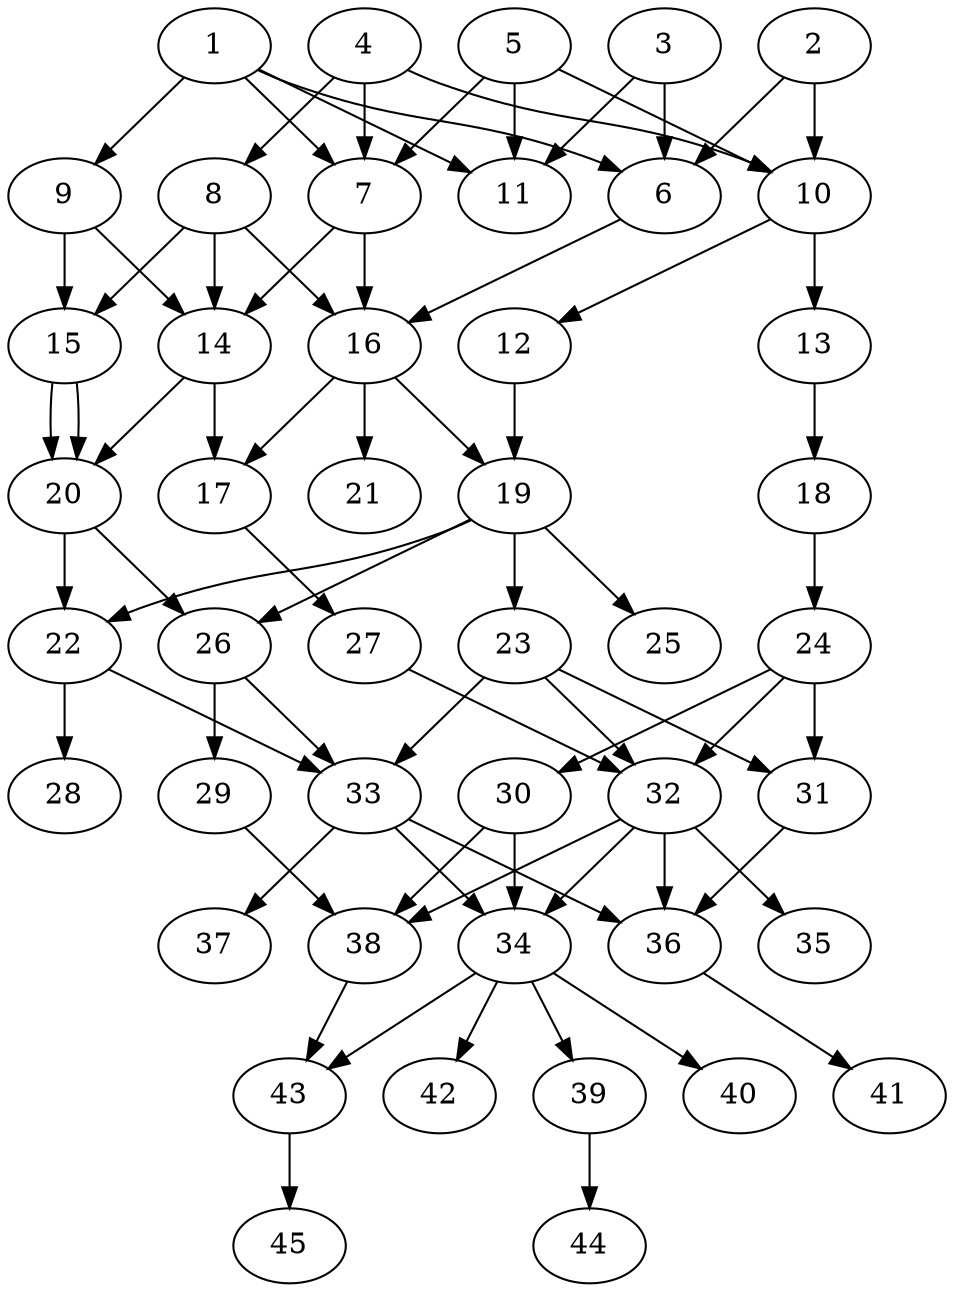 // DAG automatically generated by daggen at Thu Oct  3 14:07:25 2019
// ./daggen --dot -n 45 --ccr 0.3 --fat 0.5 --regular 0.9 --density 0.5 --mindata 5242880 --maxdata 52428800 
digraph G {
  1 [size="106973867", alpha="0.03", expect_size="32092160"] 
  1 -> 6 [size ="32092160"]
  1 -> 7 [size ="32092160"]
  1 -> 9 [size ="32092160"]
  1 -> 11 [size ="32092160"]
  2 [size="85415253", alpha="0.08", expect_size="25624576"] 
  2 -> 6 [size ="25624576"]
  2 -> 10 [size ="25624576"]
  3 [size="31668907", alpha="0.08", expect_size="9500672"] 
  3 -> 6 [size ="9500672"]
  3 -> 11 [size ="9500672"]
  4 [size="86408533", alpha="0.11", expect_size="25922560"] 
  4 -> 7 [size ="25922560"]
  4 -> 8 [size ="25922560"]
  4 -> 10 [size ="25922560"]
  5 [size="95808853", alpha="0.12", expect_size="28742656"] 
  5 -> 7 [size ="28742656"]
  5 -> 10 [size ="28742656"]
  5 -> 11 [size ="28742656"]
  6 [size="149862400", alpha="0.02", expect_size="44958720"] 
  6 -> 16 [size ="44958720"]
  7 [size="77195947", alpha="0.12", expect_size="23158784"] 
  7 -> 14 [size ="23158784"]
  7 -> 16 [size ="23158784"]
  8 [size="160546133", alpha="0.05", expect_size="48163840"] 
  8 -> 14 [size ="48163840"]
  8 -> 15 [size ="48163840"]
  8 -> 16 [size ="48163840"]
  9 [size="50295467", alpha="0.02", expect_size="15088640"] 
  9 -> 14 [size ="15088640"]
  9 -> 15 [size ="15088640"]
  10 [size="27398827", alpha="0.04", expect_size="8219648"] 
  10 -> 12 [size ="8219648"]
  10 -> 13 [size ="8219648"]
  11 [size="163580587", alpha="0.11", expect_size="49074176"] 
  12 [size="32300373", alpha="0.07", expect_size="9690112"] 
  12 -> 19 [size ="9690112"]
  13 [size="92115627", alpha="0.10", expect_size="27634688"] 
  13 -> 18 [size ="27634688"]
  14 [size="152436053", alpha="0.12", expect_size="45730816"] 
  14 -> 17 [size ="45730816"]
  14 -> 20 [size ="45730816"]
  15 [size="79493120", alpha="0.19", expect_size="23847936"] 
  15 -> 20 [size ="23847936"]
  15 -> 20 [size ="23847936"]
  16 [size="18991787", alpha="0.15", expect_size="5697536"] 
  16 -> 17 [size ="5697536"]
  16 -> 19 [size ="5697536"]
  16 -> 21 [size ="5697536"]
  17 [size="35126613", alpha="0.07", expect_size="10537984"] 
  17 -> 27 [size ="10537984"]
  18 [size="129631573", alpha="0.05", expect_size="38889472"] 
  18 -> 24 [size ="38889472"]
  19 [size="165850453", alpha="0.11", expect_size="49755136"] 
  19 -> 22 [size ="49755136"]
  19 -> 23 [size ="49755136"]
  19 -> 25 [size ="49755136"]
  19 -> 26 [size ="49755136"]
  20 [size="21514240", alpha="0.04", expect_size="6454272"] 
  20 -> 22 [size ="6454272"]
  20 -> 26 [size ="6454272"]
  21 [size="54654293", alpha="0.08", expect_size="16396288"] 
  22 [size="141646507", alpha="0.02", expect_size="42493952"] 
  22 -> 28 [size ="42493952"]
  22 -> 33 [size ="42493952"]
  23 [size="38519467", alpha="0.17", expect_size="11555840"] 
  23 -> 31 [size ="11555840"]
  23 -> 32 [size ="11555840"]
  23 -> 33 [size ="11555840"]
  24 [size="117241173", alpha="0.01", expect_size="35172352"] 
  24 -> 30 [size ="35172352"]
  24 -> 31 [size ="35172352"]
  24 -> 32 [size ="35172352"]
  25 [size="54159360", alpha="0.14", expect_size="16247808"] 
  26 [size="47967573", alpha="0.05", expect_size="14390272"] 
  26 -> 29 [size ="14390272"]
  26 -> 33 [size ="14390272"]
  27 [size="165454507", alpha="0.03", expect_size="49636352"] 
  27 -> 32 [size ="49636352"]
  28 [size="60781227", alpha="0.20", expect_size="18234368"] 
  29 [size="99471360", alpha="0.00", expect_size="29841408"] 
  29 -> 38 [size ="29841408"]
  30 [size="25692160", alpha="0.02", expect_size="7707648"] 
  30 -> 34 [size ="7707648"]
  30 -> 38 [size ="7707648"]
  31 [size="56033280", alpha="0.03", expect_size="16809984"] 
  31 -> 36 [size ="16809984"]
  32 [size="122709333", alpha="0.05", expect_size="36812800"] 
  32 -> 34 [size ="36812800"]
  32 -> 35 [size ="36812800"]
  32 -> 36 [size ="36812800"]
  32 -> 38 [size ="36812800"]
  33 [size="136369493", alpha="0.17", expect_size="40910848"] 
  33 -> 34 [size ="40910848"]
  33 -> 36 [size ="40910848"]
  33 -> 37 [size ="40910848"]
  34 [size="111206400", alpha="0.06", expect_size="33361920"] 
  34 -> 39 [size ="33361920"]
  34 -> 40 [size ="33361920"]
  34 -> 42 [size ="33361920"]
  34 -> 43 [size ="33361920"]
  35 [size="116159147", alpha="0.02", expect_size="34847744"] 
  36 [size="72270507", alpha="0.19", expect_size="21681152"] 
  36 -> 41 [size ="21681152"]
  37 [size="111933440", alpha="0.19", expect_size="33580032"] 
  38 [size="137577813", alpha="0.12", expect_size="41273344"] 
  38 -> 43 [size ="41273344"]
  39 [size="134993920", alpha="0.05", expect_size="40498176"] 
  39 -> 44 [size ="40498176"]
  40 [size="136997547", alpha="0.18", expect_size="41099264"] 
  41 [size="153514667", alpha="0.15", expect_size="46054400"] 
  42 [size="173366613", alpha="0.09", expect_size="52009984"] 
  43 [size="54091093", alpha="0.05", expect_size="16227328"] 
  43 -> 45 [size ="16227328"]
  44 [size="27617280", alpha="0.14", expect_size="8285184"] 
  45 [size="71618560", alpha="0.07", expect_size="21485568"] 
}
